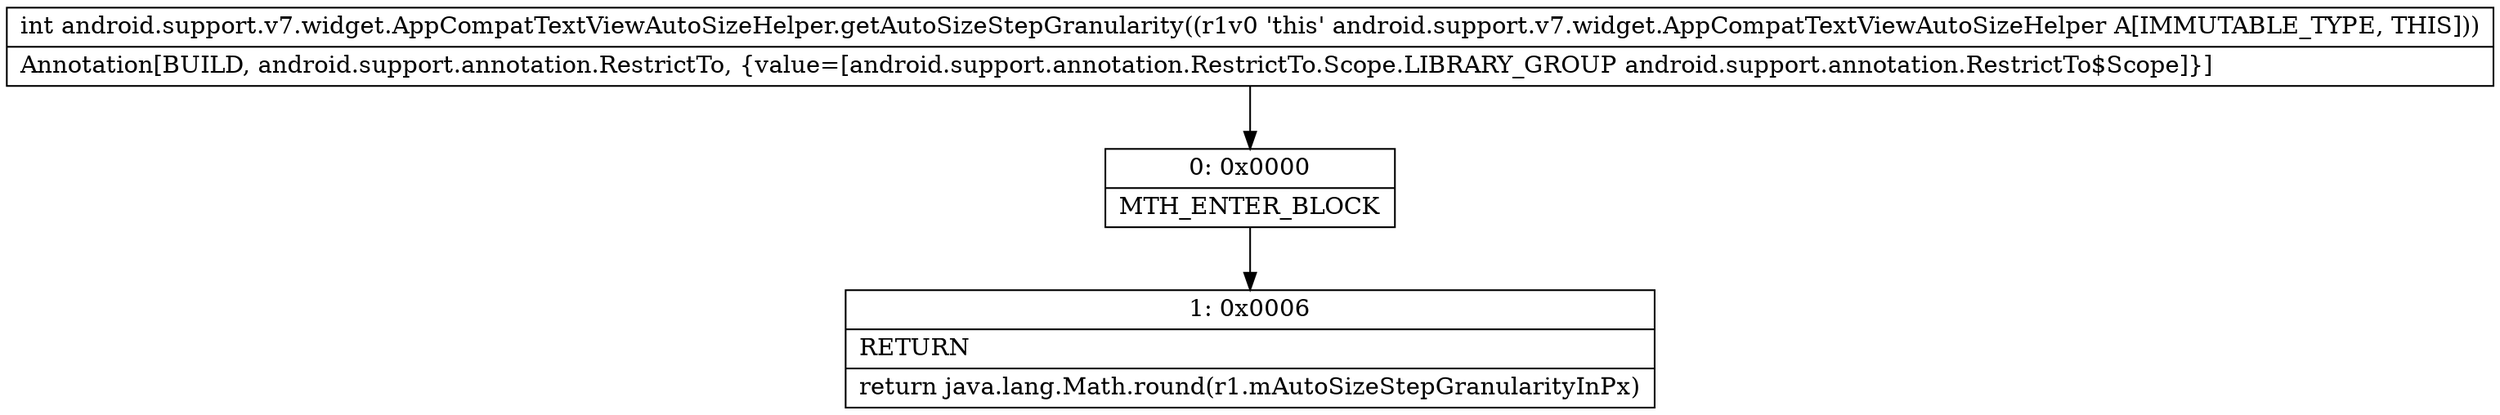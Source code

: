 digraph "CFG forandroid.support.v7.widget.AppCompatTextViewAutoSizeHelper.getAutoSizeStepGranularity()I" {
Node_0 [shape=record,label="{0\:\ 0x0000|MTH_ENTER_BLOCK\l}"];
Node_1 [shape=record,label="{1\:\ 0x0006|RETURN\l|return java.lang.Math.round(r1.mAutoSizeStepGranularityInPx)\l}"];
MethodNode[shape=record,label="{int android.support.v7.widget.AppCompatTextViewAutoSizeHelper.getAutoSizeStepGranularity((r1v0 'this' android.support.v7.widget.AppCompatTextViewAutoSizeHelper A[IMMUTABLE_TYPE, THIS]))  | Annotation[BUILD, android.support.annotation.RestrictTo, \{value=[android.support.annotation.RestrictTo.Scope.LIBRARY_GROUP android.support.annotation.RestrictTo$Scope]\}]\l}"];
MethodNode -> Node_0;
Node_0 -> Node_1;
}

